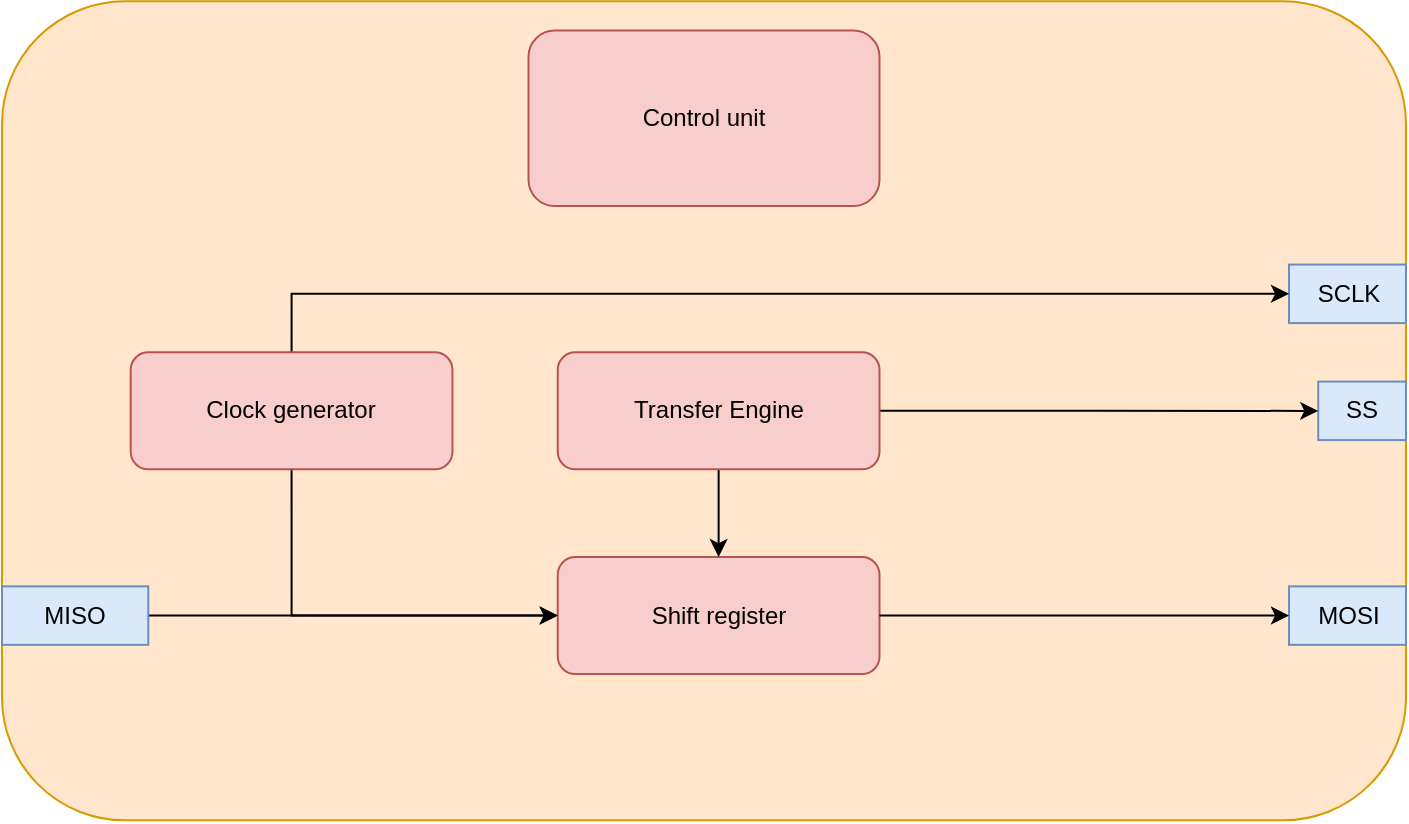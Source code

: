 <mxfile version="12.4.2" type="device" pages="1"><diagram id="ltnv4dNSQT21BPuBjkZa" name="Page-1"><mxGraphModel dx="2253" dy="1360" grid="1" gridSize="10" guides="1" tooltips="1" connect="1" arrows="1" fold="1" page="1" pageScale="1" pageWidth="827" pageHeight="583" background="#ffffff" math="0" shadow="0"><root><mxCell id="0"/><mxCell id="1" parent="0"/><mxCell id="pgOlq4-OL-ltVQaMRZSh-43" value="" style="group" vertex="1" connectable="0" parent="1"><mxGeometry x="62" y="86.67" width="702" height="409.5" as="geometry"/></mxCell><mxCell id="2" value="" style="rounded=1;whiteSpace=wrap;html=1;fillColor=#ffe6cc;strokeColor=#d79b00;" parent="pgOlq4-OL-ltVQaMRZSh-43" vertex="1"><mxGeometry width="702" height="409.5" as="geometry"/></mxCell><mxCell id="3" value="Control unit" style="rounded=1;whiteSpace=wrap;html=1;fillColor=#f8cecc;strokeColor=#b85450;" parent="pgOlq4-OL-ltVQaMRZSh-43" vertex="1"><mxGeometry x="263.25" y="14.625" width="175.5" height="87.75" as="geometry"/></mxCell><mxCell id="10" value="Shift register" style="rounded=1;whiteSpace=wrap;html=1;fillColor=#f8cecc;strokeColor=#b85450;" parent="pgOlq4-OL-ltVQaMRZSh-43" vertex="1"><mxGeometry x="277.875" y="277.875" width="160.875" height="58.5" as="geometry"/></mxCell><mxCell id="33" style="edgeStyle=orthogonalEdgeStyle;rounded=0;html=1;exitX=1;exitY=0.5;jettySize=auto;orthogonalLoop=1;" parent="pgOlq4-OL-ltVQaMRZSh-43" source="15" target="10" edge="1"><mxGeometry relative="1" as="geometry"/></mxCell><mxCell id="15" value="MISO" style="rounded=0;whiteSpace=wrap;html=1;fillColor=#dae8fc;strokeColor=#6c8ebf;" parent="pgOlq4-OL-ltVQaMRZSh-43" vertex="1"><mxGeometry y="292.5" width="73.125" height="29.25" as="geometry"/></mxCell><mxCell id="30" value="SS" style="rounded=0;whiteSpace=wrap;html=1;fillColor=#dae8fc;strokeColor=#6c8ebf;" parent="pgOlq4-OL-ltVQaMRZSh-43" vertex="1"><mxGeometry x="658.125" y="190.125" width="43.875" height="29.25" as="geometry"/></mxCell><mxCell id="31" value="MOSI" style="rounded=0;whiteSpace=wrap;html=1;fillColor=#dae8fc;strokeColor=#6c8ebf;" parent="pgOlq4-OL-ltVQaMRZSh-43" vertex="1"><mxGeometry x="643.5" y="292.5" width="58.5" height="29.25" as="geometry"/></mxCell><mxCell id="34" style="edgeStyle=orthogonalEdgeStyle;rounded=0;html=1;exitX=1;exitY=0.5;entryX=0;entryY=0.5;jettySize=auto;orthogonalLoop=1;" parent="pgOlq4-OL-ltVQaMRZSh-43" source="10" target="31" edge="1"><mxGeometry relative="1" as="geometry"/></mxCell><mxCell id="32" value="SCLK" style="rounded=0;whiteSpace=wrap;html=1;fillColor=#dae8fc;strokeColor=#6c8ebf;" parent="pgOlq4-OL-ltVQaMRZSh-43" vertex="1"><mxGeometry x="643.5" y="131.625" width="58.5" height="29.25" as="geometry"/></mxCell><mxCell id="38" style="edgeStyle=orthogonalEdgeStyle;rounded=0;html=1;exitX=0.5;exitY=1;entryX=0.5;entryY=0;jettySize=auto;orthogonalLoop=1;" parent="pgOlq4-OL-ltVQaMRZSh-43" source="35" target="10" edge="1"><mxGeometry relative="1" as="geometry"/></mxCell><mxCell id="39" style="edgeStyle=orthogonalEdgeStyle;rounded=0;html=1;exitX=1;exitY=0.5;jettySize=auto;orthogonalLoop=1;" parent="pgOlq4-OL-ltVQaMRZSh-43" source="35" target="30" edge="1"><mxGeometry relative="1" as="geometry"/></mxCell><mxCell id="35" value="Transfer Engine" style="rounded=1;whiteSpace=wrap;html=1;fillColor=#f8cecc;strokeColor=#b85450;" parent="pgOlq4-OL-ltVQaMRZSh-43" vertex="1"><mxGeometry x="277.875" y="175.5" width="160.875" height="58.5" as="geometry"/></mxCell><mxCell id="37" style="edgeStyle=orthogonalEdgeStyle;rounded=0;html=1;exitX=0.5;exitY=1;entryX=0;entryY=0.5;jettySize=auto;orthogonalLoop=1;" parent="pgOlq4-OL-ltVQaMRZSh-43" source="36" target="10" edge="1"><mxGeometry relative="1" as="geometry"/></mxCell><mxCell id="40" style="edgeStyle=orthogonalEdgeStyle;rounded=0;html=1;exitX=0.5;exitY=0;entryX=0;entryY=0.5;jettySize=auto;orthogonalLoop=1;" parent="pgOlq4-OL-ltVQaMRZSh-43" source="36" target="32" edge="1"><mxGeometry relative="1" as="geometry"/></mxCell><mxCell id="36" value="Clock generator" style="rounded=1;whiteSpace=wrap;html=1;fillColor=#f8cecc;strokeColor=#b85450;" parent="pgOlq4-OL-ltVQaMRZSh-43" vertex="1"><mxGeometry x="64.35" y="175.5" width="160.875" height="58.5" as="geometry"/></mxCell></root></mxGraphModel></diagram></mxfile>